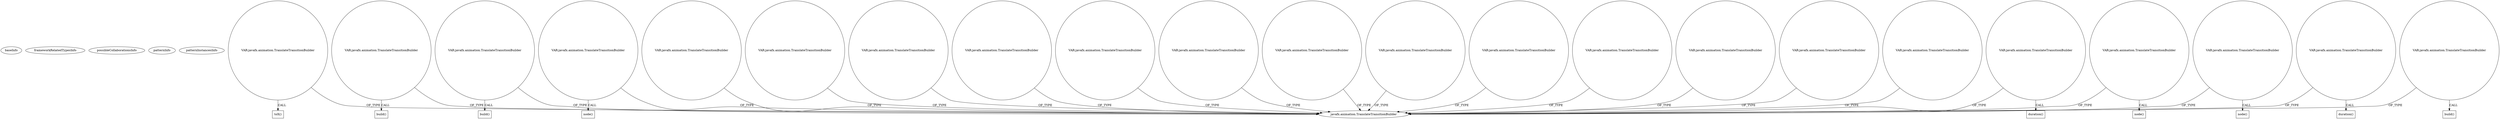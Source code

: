 digraph {
baseInfo[graphId=3797,category="pattern",isAnonymous=false,possibleRelation=false]
frameworkRelatedTypesInfo[]
possibleCollaborationsInfo[]
patternInfo[frequency=2.0,patternRootClient=null]
patternInstancesInfo[0="7thwheel-medaka-chan~/7thwheel-medaka-chan/medaka-chan-master/src/seventhwheel/pos/controller/MainController.java~MainController~25",1="Maxxa-MT-common~/Maxxa-MT-common/MT-common-master/src/cz/commons/example/animation/SimpleAnimationExample.java~SimpleAnimationExample~908"]
44[label="javafx.animation.TranslateTransitionBuilder",vertexType="FRAMEWORK_CLASS_TYPE",isFrameworkType=false]
81[label="VAR:javafx.animation.TranslateTransitionBuilder",vertexType="VARIABLE_EXPRESION",isFrameworkType=false,shape=circle]
221[label="VAR:javafx.animation.TranslateTransitionBuilder",vertexType="VARIABLE_EXPRESION",isFrameworkType=false,shape=circle]
84[label="VAR:javafx.animation.TranslateTransitionBuilder",vertexType="VARIABLE_EXPRESION",isFrameworkType=false,shape=circle]
42[label="VAR:javafx.animation.TranslateTransitionBuilder",vertexType="VARIABLE_EXPRESION",isFrameworkType=false,shape=circle]
57[label="VAR:javafx.animation.TranslateTransitionBuilder",vertexType="VARIABLE_EXPRESION",isFrameworkType=false,shape=circle]
87[label="VAR:javafx.animation.TranslateTransitionBuilder",vertexType="VARIABLE_EXPRESION",isFrameworkType=false,shape=circle]
212[label="VAR:javafx.animation.TranslateTransitionBuilder",vertexType="VARIABLE_EXPRESION",isFrameworkType=false,shape=circle]
182[label="VAR:javafx.animation.TranslateTransitionBuilder",vertexType="VARIABLE_EXPRESION",isFrameworkType=false,shape=circle]
107[label="VAR:javafx.animation.TranslateTransitionBuilder",vertexType="VARIABLE_EXPRESION",isFrameworkType=false,shape=circle]
104[label="VAR:javafx.animation.TranslateTransitionBuilder",vertexType="VARIABLE_EXPRESION",isFrameworkType=false,shape=circle]
224[label="VAR:javafx.animation.TranslateTransitionBuilder",vertexType="VARIABLE_EXPRESION",isFrameworkType=false,shape=circle]
197[label="VAR:javafx.animation.TranslateTransitionBuilder",vertexType="VARIABLE_EXPRESION",isFrameworkType=false,shape=circle]
60[label="VAR:javafx.animation.TranslateTransitionBuilder",vertexType="VARIABLE_EXPRESION",isFrameworkType=false,shape=circle]
75[label="VAR:javafx.animation.TranslateTransitionBuilder",vertexType="VARIABLE_EXPRESION",isFrameworkType=false,shape=circle]
78[label="VAR:javafx.animation.TranslateTransitionBuilder",vertexType="VARIABLE_EXPRESION",isFrameworkType=false,shape=circle]
98[label="VAR:javafx.animation.TranslateTransitionBuilder",vertexType="VARIABLE_EXPRESION",isFrameworkType=false,shape=circle]
215[label="VAR:javafx.animation.TranslateTransitionBuilder",vertexType="VARIABLE_EXPRESION",isFrameworkType=false,shape=circle]
227[label="VAR:javafx.animation.TranslateTransitionBuilder",vertexType="VARIABLE_EXPRESION",isFrameworkType=false,shape=circle]
185[label="VAR:javafx.animation.TranslateTransitionBuilder",vertexType="VARIABLE_EXPRESION",isFrameworkType=false,shape=circle]
51[label="VAR:javafx.animation.TranslateTransitionBuilder",vertexType="VARIABLE_EXPRESION",isFrameworkType=false,shape=circle]
95[label="VAR:javafx.animation.TranslateTransitionBuilder",vertexType="VARIABLE_EXPRESION",isFrameworkType=false,shape=circle]
113[label="VAR:javafx.animation.TranslateTransitionBuilder",vertexType="VARIABLE_EXPRESION",isFrameworkType=false,shape=circle]
76[label="duration()",vertexType="INSIDE_CALL",isFrameworkType=false,shape=box]
213[label="build()",vertexType="INSIDE_CALL",isFrameworkType=false,shape=box]
186[label="duration()",vertexType="INSIDE_CALL",isFrameworkType=false,shape=box]
43[label="build()",vertexType="INSIDE_CALL",isFrameworkType=false,shape=box]
96[label="build()",vertexType="INSIDE_CALL",isFrameworkType=false,shape=box]
183[label="node()",vertexType="INSIDE_CALL",isFrameworkType=false,shape=box]
216[label="node()",vertexType="INSIDE_CALL",isFrameworkType=false,shape=box]
99[label="node()",vertexType="INSIDE_CALL",isFrameworkType=false,shape=box]
225[label="toX()",vertexType="INSIDE_CALL",isFrameworkType=false,shape=box]
113->44[label="OF_TYPE"]
227->44[label="OF_TYPE"]
57->44[label="OF_TYPE"]
87->44[label="OF_TYPE"]
107->44[label="OF_TYPE"]
42->44[label="OF_TYPE"]
42->43[label="CALL"]
51->44[label="OF_TYPE"]
104->44[label="OF_TYPE"]
75->44[label="OF_TYPE"]
95->96[label="CALL"]
197->44[label="OF_TYPE"]
221->44[label="OF_TYPE"]
78->44[label="OF_TYPE"]
182->44[label="OF_TYPE"]
215->44[label="OF_TYPE"]
185->186[label="CALL"]
182->183[label="CALL"]
212->213[label="CALL"]
215->216[label="CALL"]
75->76[label="CALL"]
212->44[label="OF_TYPE"]
81->44[label="OF_TYPE"]
224->44[label="OF_TYPE"]
95->44[label="OF_TYPE"]
60->44[label="OF_TYPE"]
98->44[label="OF_TYPE"]
98->99[label="CALL"]
185->44[label="OF_TYPE"]
84->44[label="OF_TYPE"]
224->225[label="CALL"]
}
